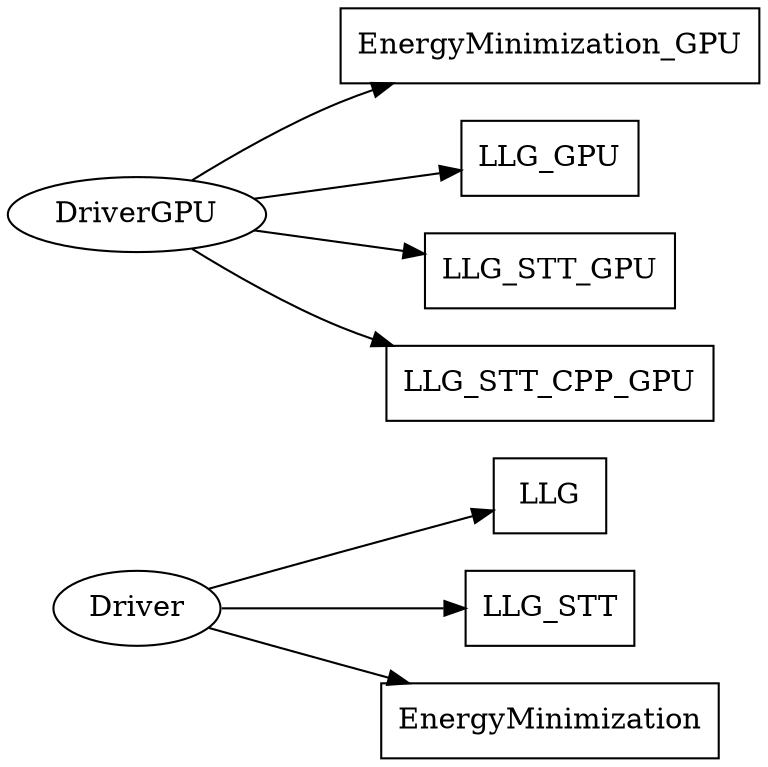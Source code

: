 digraph G {
  rankdir=LR
	Driver
	LLG [shape=box]
	LLG_STT [shape=box]
	EnergyMinimization [shape=box]
	Driver -> LLG
	Driver -> LLG_STT
	Driver -> EnergyMinimization
  DriverGPU
	EnergyMinimization_GPU [shape=box]
	LLG_GPU [shape=box]
	LLG_STT_GPU [shape=box]
	LLG_STT_CPP_GPU [shape=box]
	DriverGPU -> LLG_GPU
	DriverGPU -> LLG_STT_GPU
	DriverGPU -> LLG_STT_CPP_GPU
	DriverGPU -> EnergyMinimization_GPU
}
